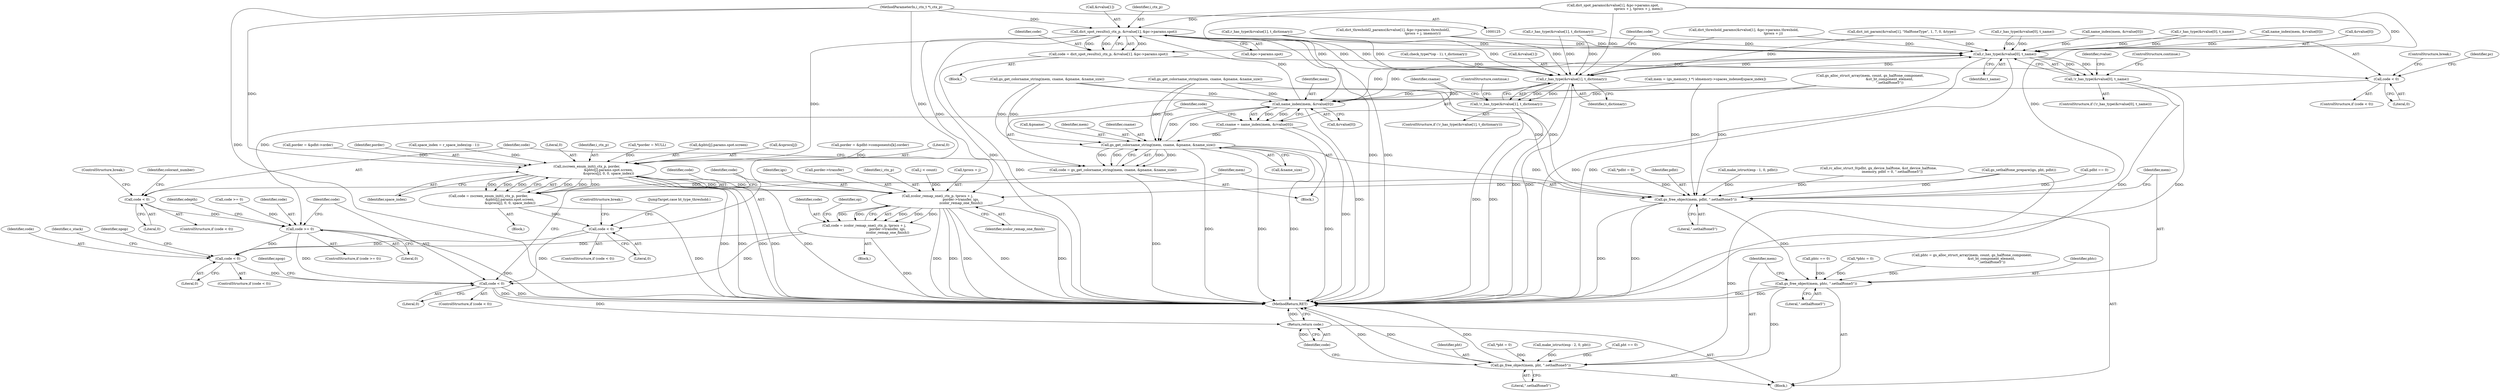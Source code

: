 digraph "0_ghostscript_f5c7555c30393e64ec1f5ab0dfae5b55b3b3fc78@pointer" {
"1000126" [label="(MethodParameterIn,i_ctx_t *i_ctx_p)"];
"1000771" [label="(Call,dict_spot_results(i_ctx_p, &rvalue[1], &pc->params.spot))"];
"1000712" [label="(Call,r_has_type(&rvalue[0], t_name))"];
"1000711" [label="(Call,!r_has_type(&rvalue[0], t_name))"];
"1000721" [label="(Call,r_has_type(&rvalue[1], t_dictionary))"];
"1000720" [label="(Call,!r_has_type(&rvalue[1], t_dictionary))"];
"1000730" [label="(Call,name_index(mem, &rvalue[0]))"];
"1000728" [label="(Call,cname = name_index(mem, &rvalue[0]))"];
"1000738" [label="(Call,gs_get_colorname_string(mem, cname, &pname, &name_size))"];
"1000736" [label="(Call,code = gs_get_colorname_string(mem, cname, &pname, &name_size))"];
"1000746" [label="(Call,code < 0)"];
"1000791" [label="(Call,code >= 0)"];
"1000983" [label="(Call,code < 0)"];
"1001013" [label="(Call,code < 0)"];
"1001029" [label="(Return,return code;)"];
"1001017" [label="(Call,gs_free_object(mem, pdht, \".sethalftone5\"))"];
"1001021" [label="(Call,gs_free_object(mem, phtc, \".sethalftone5\"))"];
"1001025" [label="(Call,gs_free_object(mem, pht, \".sethalftone5\"))"];
"1000769" [label="(Call,code = dict_spot_results(i_ctx_p, &rvalue[1], &pc->params.spot))"];
"1000784" [label="(Call,code < 0)"];
"1000927" [label="(Call,zscreen_enum_init(i_ctx_p, porder,\n                                         &phtc[j].params.spot.screen,\n                                         &sprocs[j], 0, 0, space_index))"];
"1000925" [label="(Call,code = zscreen_enum_init(i_ctx_p, porder,\n                                         &phtc[j].params.spot.screen,\n                                         &sprocs[j], 0, 0, space_index))"];
"1000948" [label="(Call,code < 0)"];
"1000967" [label="(Call,zcolor_remap_one(i_ctx_p, tprocs + j,\n                                            porder->transfer, igs,\n                                            zcolor_remap_one_finish))"];
"1000965" [label="(Call,code = zcolor_remap_one(i_ctx_p, tprocs + j,\n                                            porder->transfer, igs,\n                                            zcolor_remap_one_finish))"];
"1000409" [label="(Call,phtc == 0)"];
"1000710" [label="(ControlStructure,if (!r_has_type(&rvalue[0], t_name)))"];
"1000791" [label="(Call,code >= 0)"];
"1001028" [label="(Literal,\".sethalftone5\")"];
"1000839" [label="(Call,make_istruct(esp - 1, 0, pdht))"];
"1000386" [label="(Call,gs_alloc_struct_array(mem, count, gs_halftone_component,\n                                     &st_ht_component_element,\n                                     \".sethalftone5\"))"];
"1000726" [label="(Identifier,t_dictionary)"];
"1001027" [label="(Identifier,pht)"];
"1001014" [label="(Identifier,code)"];
"1000786" [label="(Literal,0)"];
"1000967" [label="(Call,zcolor_remap_one(i_ctx_p, tprocs + j,\n                                            porder->transfer, igs,\n                                            zcolor_remap_one_finish))"];
"1000785" [label="(Identifier,code)"];
"1000906" [label="(Call,porder = &pdht->components[k].corder)"];
"1001017" [label="(Call,gs_free_object(mem, pdht, \".sethalftone5\"))"];
"1001026" [label="(Identifier,mem)"];
"1000145" [label="(Call,*pht = 0)"];
"1000746" [label="(Call,code < 0)"];
"1000193" [label="(Call,check_type(*(op - 1), t_dictionary))"];
"1000720" [label="(Call,!r_has_type(&rvalue[1], t_dictionary))"];
"1000947" [label="(ControlStructure,if (code < 0))"];
"1000978" [label="(Identifier,op)"];
"1001016" [label="(Block,)"];
"1000751" [label="(Identifier,colorant_number)"];
"1000927" [label="(Call,zscreen_enum_init(i_ctx_p, porder,\n                                         &phtc[j].params.spot.screen,\n                                         &sprocs[j], 0, 0, space_index))"];
"1000983" [label="(Call,code < 0)"];
"1001018" [label="(Identifier,mem)"];
"1000748" [label="(Literal,0)"];
"1000393" [label="(Call,rc_alloc_struct_0(pdht, gx_device_halftone, &st_device_halftone,\n                          imemory, pdht = 0, \".sethalftone5\"))"];
"1000719" [label="(ControlStructure,if (!r_has_type(&rvalue[1], t_dictionary)))"];
"1001025" [label="(Call,gs_free_object(mem, pht, \".sethalftone5\"))"];
"1000790" [label="(ControlStructure,if (code >= 0))"];
"1000944" [label="(Literal,0)"];
"1000551" [label="(Call,dict_spot_params(&rvalue[1], &pc->params.spot,\n                                                sprocs + j, tprocs + j, mem))"];
"1000985" [label="(Literal,0)"];
"1000789" [label="(Identifier,pc)"];
"1000722" [label="(Call,&rvalue[1])"];
"1000455" [label="(Call,r_has_type(&rvalue[0], t_name))"];
"1000833" [label="(Call,make_istruct(esp - 2, 0, pht))"];
"1000975" [label="(Identifier,igs)"];
"1000868" [label="(Call,porder = &pdht->order)"];
"1000951" [label="(ControlStructure,break;)"];
"1000929" [label="(Identifier,porder)"];
"1000770" [label="(Identifier,code)"];
"1000952" [label="(JumpTarget,case ht_type_threshold:)"];
"1000948" [label="(Call,code < 0)"];
"1000405" [label="(Call,pht == 0)"];
"1000203" [label="(Call,space_index = r_space_index(op - 1))"];
"1000712" [label="(Call,r_has_type(&rvalue[0], t_name))"];
"1000772" [label="(Identifier,i_ctx_p)"];
"1000729" [label="(Identifier,cname)"];
"1000787" [label="(ControlStructure,break;)"];
"1001015" [label="(Literal,0)"];
"1000783" [label="(ControlStructure,if (code < 0))"];
"1000945" [label="(Literal,0)"];
"1000960" [label="(Block,)"];
"1000209" [label="(Call,mem = (gs_memory_t *) idmemory->spaces_indexed[space_index])"];
"1001012" [label="(ControlStructure,if (code < 0))"];
"1000745" [label="(ControlStructure,if (code < 0))"];
"1000134" [label="(Call,*phtc = 0)"];
"1000711" [label="(Call,!r_has_type(&rvalue[0], t_name))"];
"1000984" [label="(Identifier,code)"];
"1000982" [label="(ControlStructure,if (code < 0))"];
"1000717" [label="(Identifier,t_name)"];
"1001024" [label="(Literal,\".sethalftone5\")"];
"1000721" [label="(Call,r_has_type(&rvalue[1], t_dictionary))"];
"1000473" [label="(Call,name_index(mem, &rvalue[0]))"];
"1000768" [label="(Block,)"];
"1000126" [label="(MethodParameterIn,i_ctx_t *i_ctx_p)"];
"1000730" [label="(Call,name_index(mem, &rvalue[0]))"];
"1000739" [label="(Identifier,mem)"];
"1000724" [label="(Identifier,rvalue)"];
"1000295" [label="(Call,gs_get_colorname_string(mem, cname, &pname, &name_size))"];
"1000269" [label="(Call,r_has_type(&rvalue[0], t_name))"];
"1000792" [label="(Identifier,code)"];
"1000727" [label="(ControlStructure,continue;)"];
"1000771" [label="(Call,dict_spot_results(i_ctx_p, &rvalue[1], &pc->params.spot))"];
"1000612" [label="(Call,dict_threshold2_params(&rvalue[1], &pc->params.threshold2,\n                                                        tprocs + j, imemory))"];
"1000740" [label="(Identifier,cname)"];
"1001022" [label="(Identifier,mem)"];
"1000925" [label="(Call,code = zscreen_enum_init(i_ctx_p, porder,\n                                         &phtc[j].params.spot.screen,\n                                         &sprocs[j], 0, 0, space_index))"];
"1000412" [label="(Call,pdht == 0)"];
"1000737" [label="(Identifier,code)"];
"1000972" [label="(Call,porder->transfer)"];
"1000698" [label="(Block,)"];
"1000793" [label="(Literal,0)"];
"1000966" [label="(Identifier,code)"];
"1000797" [label="(Identifier,odepth)"];
"1000464" [label="(Call,r_has_type(&rvalue[1], t_dictionary))"];
"1000741" [label="(Call,&pname)"];
"1000989" [label="(Identifier,o_stack)"];
"1000287" [label="(Call,name_index(mem, &rvalue[0]))"];
"1000731" [label="(Identifier,mem)"];
"1000149" [label="(Call,*pdht = 0)"];
"1000718" [label="(ControlStructure,continue;)"];
"1001032" [label="(Identifier,npop)"];
"1001030" [label="(Identifier,code)"];
"1000968" [label="(Identifier,i_ctx_p)"];
"1001010" [label="(Identifier,npop)"];
"1000928" [label="(Identifier,i_ctx_p)"];
"1000859" [label="(Call,*porder = NULL)"];
"1000949" [label="(Identifier,code)"];
"1000852" [label="(Call,j < count)"];
"1000950" [label="(Literal,0)"];
"1000965" [label="(Call,code = zcolor_remap_one(i_ctx_p, tprocs + j,\n                                            porder->transfer, igs,\n                                            zcolor_remap_one_finish))"];
"1000384" [label="(Call,phtc = gs_alloc_struct_array(mem, count, gs_halftone_component,\n                                     &st_ht_component_element,\n                                     \".sethalftone5\"))"];
"1000681" [label="(Call,gs_sethalftone_prepare(igs, pht, pdht))"];
"1000738" [label="(Call,gs_get_colorname_string(mem, cname, &pname, &name_size))"];
"1000930" [label="(Call,&phtc[j].params.spot.screen)"];
"1000736" [label="(Call,code = gs_get_colorname_string(mem, cname, &pname, &name_size))"];
"1000777" [label="(Call,&pc->params.spot)"];
"1000923" [label="(Block,)"];
"1000769" [label="(Call,code = dict_spot_results(i_ctx_p, &rvalue[1], &pc->params.spot))"];
"1000784" [label="(Call,code < 0)"];
"1000713" [label="(Call,&rvalue[0])"];
"1001023" [label="(Identifier,phtc)"];
"1000946" [label="(Identifier,space_index)"];
"1000749" [label="(ControlStructure,break;)"];
"1000969" [label="(Call,tprocs + j)"];
"1001021" [label="(Call,gs_free_object(mem, phtc, \".sethalftone5\"))"];
"1001029" [label="(Return,return code;)"];
"1000728" [label="(Call,cname = name_index(mem, &rvalue[0]))"];
"1000747" [label="(Identifier,code)"];
"1000940" [label="(Call,&sprocs[j])"];
"1000589" [label="(Call,dict_threshold_params(&rvalue[1], &pc->params.threshold,\n                                                        tprocs + j))"];
"1001042" [label="(MethodReturn,RET)"];
"1001019" [label="(Identifier,pdht)"];
"1000743" [label="(Call,&name_size)"];
"1000732" [label="(Call,&rvalue[0])"];
"1000976" [label="(Identifier,zcolor_remap_one_finish)"];
"1001020" [label="(Literal,\".sethalftone5\")"];
"1000521" [label="(Call,dict_int_param(&rvalue[1], \"HalftoneType\", 1, 7, 0, &type))"];
"1001013" [label="(Call,code < 0)"];
"1000773" [label="(Call,&rvalue[1])"];
"1000278" [label="(Call,r_has_type(&rvalue[1], t_dictionary))"];
"1000686" [label="(Call,code >= 0)"];
"1000926" [label="(Identifier,code)"];
"1000481" [label="(Call,gs_get_colorname_string(mem, cname, &pname, &name_size))"];
"1000126" -> "1000125"  [label="AST: "];
"1000126" -> "1001042"  [label="DDG: "];
"1000126" -> "1000771"  [label="DDG: "];
"1000126" -> "1000927"  [label="DDG: "];
"1000126" -> "1000967"  [label="DDG: "];
"1000771" -> "1000769"  [label="AST: "];
"1000771" -> "1000777"  [label="CFG: "];
"1000772" -> "1000771"  [label="AST: "];
"1000773" -> "1000771"  [label="AST: "];
"1000777" -> "1000771"  [label="AST: "];
"1000769" -> "1000771"  [label="CFG: "];
"1000771" -> "1001042"  [label="DDG: "];
"1000771" -> "1001042"  [label="DDG: "];
"1000771" -> "1001042"  [label="DDG: "];
"1000771" -> "1000712"  [label="DDG: "];
"1000771" -> "1000721"  [label="DDG: "];
"1000771" -> "1000769"  [label="DDG: "];
"1000771" -> "1000769"  [label="DDG: "];
"1000771" -> "1000769"  [label="DDG: "];
"1000721" -> "1000771"  [label="DDG: "];
"1000730" -> "1000771"  [label="DDG: "];
"1000551" -> "1000771"  [label="DDG: "];
"1000771" -> "1000927"  [label="DDG: "];
"1000771" -> "1000967"  [label="DDG: "];
"1000712" -> "1000711"  [label="AST: "];
"1000712" -> "1000717"  [label="CFG: "];
"1000713" -> "1000712"  [label="AST: "];
"1000717" -> "1000712"  [label="AST: "];
"1000711" -> "1000712"  [label="CFG: "];
"1000712" -> "1001042"  [label="DDG: "];
"1000712" -> "1001042"  [label="DDG: "];
"1000712" -> "1000711"  [label="DDG: "];
"1000712" -> "1000711"  [label="DDG: "];
"1000464" -> "1000712"  [label="DDG: "];
"1000589" -> "1000712"  [label="DDG: "];
"1000287" -> "1000712"  [label="DDG: "];
"1000473" -> "1000712"  [label="DDG: "];
"1000269" -> "1000712"  [label="DDG: "];
"1000269" -> "1000712"  [label="DDG: "];
"1000721" -> "1000712"  [label="DDG: "];
"1000730" -> "1000712"  [label="DDG: "];
"1000551" -> "1000712"  [label="DDG: "];
"1000278" -> "1000712"  [label="DDG: "];
"1000455" -> "1000712"  [label="DDG: "];
"1000455" -> "1000712"  [label="DDG: "];
"1000612" -> "1000712"  [label="DDG: "];
"1000521" -> "1000712"  [label="DDG: "];
"1000712" -> "1000721"  [label="DDG: "];
"1000712" -> "1000730"  [label="DDG: "];
"1000711" -> "1000710"  [label="AST: "];
"1000718" -> "1000711"  [label="CFG: "];
"1000724" -> "1000711"  [label="CFG: "];
"1000711" -> "1001042"  [label="DDG: "];
"1000711" -> "1001042"  [label="DDG: "];
"1000721" -> "1000720"  [label="AST: "];
"1000721" -> "1000726"  [label="CFG: "];
"1000722" -> "1000721"  [label="AST: "];
"1000726" -> "1000721"  [label="AST: "];
"1000720" -> "1000721"  [label="CFG: "];
"1000721" -> "1001042"  [label="DDG: "];
"1000721" -> "1001042"  [label="DDG: "];
"1000721" -> "1000720"  [label="DDG: "];
"1000721" -> "1000720"  [label="DDG: "];
"1000464" -> "1000721"  [label="DDG: "];
"1000464" -> "1000721"  [label="DDG: "];
"1000589" -> "1000721"  [label="DDG: "];
"1000551" -> "1000721"  [label="DDG: "];
"1000278" -> "1000721"  [label="DDG: "];
"1000278" -> "1000721"  [label="DDG: "];
"1000612" -> "1000721"  [label="DDG: "];
"1000521" -> "1000721"  [label="DDG: "];
"1000193" -> "1000721"  [label="DDG: "];
"1000721" -> "1000730"  [label="DDG: "];
"1000720" -> "1000719"  [label="AST: "];
"1000727" -> "1000720"  [label="CFG: "];
"1000729" -> "1000720"  [label="CFG: "];
"1000720" -> "1001042"  [label="DDG: "];
"1000720" -> "1001042"  [label="DDG: "];
"1000730" -> "1000728"  [label="AST: "];
"1000730" -> "1000732"  [label="CFG: "];
"1000731" -> "1000730"  [label="AST: "];
"1000732" -> "1000730"  [label="AST: "];
"1000728" -> "1000730"  [label="CFG: "];
"1000730" -> "1001042"  [label="DDG: "];
"1000730" -> "1000728"  [label="DDG: "];
"1000730" -> "1000728"  [label="DDG: "];
"1000295" -> "1000730"  [label="DDG: "];
"1000738" -> "1000730"  [label="DDG: "];
"1000386" -> "1000730"  [label="DDG: "];
"1000481" -> "1000730"  [label="DDG: "];
"1000209" -> "1000730"  [label="DDG: "];
"1000551" -> "1000730"  [label="DDG: "];
"1000730" -> "1000738"  [label="DDG: "];
"1000728" -> "1000698"  [label="AST: "];
"1000729" -> "1000728"  [label="AST: "];
"1000737" -> "1000728"  [label="CFG: "];
"1000728" -> "1001042"  [label="DDG: "];
"1000728" -> "1000738"  [label="DDG: "];
"1000738" -> "1000736"  [label="AST: "];
"1000738" -> "1000743"  [label="CFG: "];
"1000739" -> "1000738"  [label="AST: "];
"1000740" -> "1000738"  [label="AST: "];
"1000741" -> "1000738"  [label="AST: "];
"1000743" -> "1000738"  [label="AST: "];
"1000736" -> "1000738"  [label="CFG: "];
"1000738" -> "1001042"  [label="DDG: "];
"1000738" -> "1001042"  [label="DDG: "];
"1000738" -> "1001042"  [label="DDG: "];
"1000738" -> "1001042"  [label="DDG: "];
"1000738" -> "1000736"  [label="DDG: "];
"1000738" -> "1000736"  [label="DDG: "];
"1000738" -> "1000736"  [label="DDG: "];
"1000738" -> "1000736"  [label="DDG: "];
"1000295" -> "1000738"  [label="DDG: "];
"1000295" -> "1000738"  [label="DDG: "];
"1000481" -> "1000738"  [label="DDG: "];
"1000481" -> "1000738"  [label="DDG: "];
"1000738" -> "1001017"  [label="DDG: "];
"1000736" -> "1000698"  [label="AST: "];
"1000737" -> "1000736"  [label="AST: "];
"1000747" -> "1000736"  [label="CFG: "];
"1000736" -> "1001042"  [label="DDG: "];
"1000736" -> "1000746"  [label="DDG: "];
"1000746" -> "1000745"  [label="AST: "];
"1000746" -> "1000748"  [label="CFG: "];
"1000747" -> "1000746"  [label="AST: "];
"1000748" -> "1000746"  [label="AST: "];
"1000749" -> "1000746"  [label="CFG: "];
"1000751" -> "1000746"  [label="CFG: "];
"1000746" -> "1000791"  [label="DDG: "];
"1000791" -> "1000790"  [label="AST: "];
"1000791" -> "1000793"  [label="CFG: "];
"1000792" -> "1000791"  [label="AST: "];
"1000793" -> "1000791"  [label="AST: "];
"1000797" -> "1000791"  [label="CFG: "];
"1001014" -> "1000791"  [label="CFG: "];
"1000791" -> "1001042"  [label="DDG: "];
"1000784" -> "1000791"  [label="DDG: "];
"1000686" -> "1000791"  [label="DDG: "];
"1000791" -> "1000983"  [label="DDG: "];
"1000791" -> "1001013"  [label="DDG: "];
"1000983" -> "1000982"  [label="AST: "];
"1000983" -> "1000985"  [label="CFG: "];
"1000984" -> "1000983"  [label="AST: "];
"1000985" -> "1000983"  [label="AST: "];
"1000989" -> "1000983"  [label="CFG: "];
"1001010" -> "1000983"  [label="CFG: "];
"1000965" -> "1000983"  [label="DDG: "];
"1000948" -> "1000983"  [label="DDG: "];
"1000983" -> "1001013"  [label="DDG: "];
"1001013" -> "1001012"  [label="AST: "];
"1001013" -> "1001015"  [label="CFG: "];
"1001014" -> "1001013"  [label="AST: "];
"1001015" -> "1001013"  [label="AST: "];
"1001018" -> "1001013"  [label="CFG: "];
"1001032" -> "1001013"  [label="CFG: "];
"1001013" -> "1001042"  [label="DDG: "];
"1001013" -> "1001042"  [label="DDG: "];
"1000965" -> "1001013"  [label="DDG: "];
"1000948" -> "1001013"  [label="DDG: "];
"1001013" -> "1001029"  [label="DDG: "];
"1001029" -> "1001016"  [label="AST: "];
"1001029" -> "1001030"  [label="CFG: "];
"1001030" -> "1001029"  [label="AST: "];
"1001042" -> "1001029"  [label="CFG: "];
"1001029" -> "1001042"  [label="DDG: "];
"1001030" -> "1001029"  [label="DDG: "];
"1001017" -> "1001016"  [label="AST: "];
"1001017" -> "1001020"  [label="CFG: "];
"1001018" -> "1001017"  [label="AST: "];
"1001019" -> "1001017"  [label="AST: "];
"1001020" -> "1001017"  [label="AST: "];
"1001022" -> "1001017"  [label="CFG: "];
"1001017" -> "1001042"  [label="DDG: "];
"1001017" -> "1001042"  [label="DDG: "];
"1000295" -> "1001017"  [label="DDG: "];
"1000386" -> "1001017"  [label="DDG: "];
"1000481" -> "1001017"  [label="DDG: "];
"1000209" -> "1001017"  [label="DDG: "];
"1000551" -> "1001017"  [label="DDG: "];
"1000839" -> "1001017"  [label="DDG: "];
"1000412" -> "1001017"  [label="DDG: "];
"1000149" -> "1001017"  [label="DDG: "];
"1000393" -> "1001017"  [label="DDG: "];
"1000681" -> "1001017"  [label="DDG: "];
"1001017" -> "1001021"  [label="DDG: "];
"1001021" -> "1001016"  [label="AST: "];
"1001021" -> "1001024"  [label="CFG: "];
"1001022" -> "1001021"  [label="AST: "];
"1001023" -> "1001021"  [label="AST: "];
"1001024" -> "1001021"  [label="AST: "];
"1001026" -> "1001021"  [label="CFG: "];
"1001021" -> "1001042"  [label="DDG: "];
"1001021" -> "1001042"  [label="DDG: "];
"1000409" -> "1001021"  [label="DDG: "];
"1000134" -> "1001021"  [label="DDG: "];
"1000384" -> "1001021"  [label="DDG: "];
"1001021" -> "1001025"  [label="DDG: "];
"1001025" -> "1001016"  [label="AST: "];
"1001025" -> "1001028"  [label="CFG: "];
"1001026" -> "1001025"  [label="AST: "];
"1001027" -> "1001025"  [label="AST: "];
"1001028" -> "1001025"  [label="AST: "];
"1001030" -> "1001025"  [label="CFG: "];
"1001025" -> "1001042"  [label="DDG: "];
"1001025" -> "1001042"  [label="DDG: "];
"1001025" -> "1001042"  [label="DDG: "];
"1000833" -> "1001025"  [label="DDG: "];
"1000681" -> "1001025"  [label="DDG: "];
"1000405" -> "1001025"  [label="DDG: "];
"1000145" -> "1001025"  [label="DDG: "];
"1000769" -> "1000768"  [label="AST: "];
"1000770" -> "1000769"  [label="AST: "];
"1000785" -> "1000769"  [label="CFG: "];
"1000769" -> "1001042"  [label="DDG: "];
"1000769" -> "1000784"  [label="DDG: "];
"1000784" -> "1000783"  [label="AST: "];
"1000784" -> "1000786"  [label="CFG: "];
"1000785" -> "1000784"  [label="AST: "];
"1000786" -> "1000784"  [label="AST: "];
"1000787" -> "1000784"  [label="CFG: "];
"1000789" -> "1000784"  [label="CFG: "];
"1000927" -> "1000925"  [label="AST: "];
"1000927" -> "1000946"  [label="CFG: "];
"1000928" -> "1000927"  [label="AST: "];
"1000929" -> "1000927"  [label="AST: "];
"1000930" -> "1000927"  [label="AST: "];
"1000940" -> "1000927"  [label="AST: "];
"1000944" -> "1000927"  [label="AST: "];
"1000945" -> "1000927"  [label="AST: "];
"1000946" -> "1000927"  [label="AST: "];
"1000925" -> "1000927"  [label="CFG: "];
"1000927" -> "1001042"  [label="DDG: "];
"1000927" -> "1001042"  [label="DDG: "];
"1000927" -> "1001042"  [label="DDG: "];
"1000927" -> "1001042"  [label="DDG: "];
"1000927" -> "1001042"  [label="DDG: "];
"1000927" -> "1000925"  [label="DDG: "];
"1000927" -> "1000925"  [label="DDG: "];
"1000927" -> "1000925"  [label="DDG: "];
"1000927" -> "1000925"  [label="DDG: "];
"1000927" -> "1000925"  [label="DDG: "];
"1000927" -> "1000925"  [label="DDG: "];
"1000967" -> "1000927"  [label="DDG: "];
"1000906" -> "1000927"  [label="DDG: "];
"1000859" -> "1000927"  [label="DDG: "];
"1000868" -> "1000927"  [label="DDG: "];
"1000203" -> "1000927"  [label="DDG: "];
"1000927" -> "1000967"  [label="DDG: "];
"1000925" -> "1000923"  [label="AST: "];
"1000926" -> "1000925"  [label="AST: "];
"1000949" -> "1000925"  [label="CFG: "];
"1000925" -> "1001042"  [label="DDG: "];
"1000925" -> "1000948"  [label="DDG: "];
"1000948" -> "1000947"  [label="AST: "];
"1000948" -> "1000950"  [label="CFG: "];
"1000949" -> "1000948"  [label="AST: "];
"1000950" -> "1000948"  [label="AST: "];
"1000951" -> "1000948"  [label="CFG: "];
"1000952" -> "1000948"  [label="CFG: "];
"1000967" -> "1000965"  [label="AST: "];
"1000967" -> "1000976"  [label="CFG: "];
"1000968" -> "1000967"  [label="AST: "];
"1000969" -> "1000967"  [label="AST: "];
"1000972" -> "1000967"  [label="AST: "];
"1000975" -> "1000967"  [label="AST: "];
"1000976" -> "1000967"  [label="AST: "];
"1000965" -> "1000967"  [label="CFG: "];
"1000967" -> "1001042"  [label="DDG: "];
"1000967" -> "1001042"  [label="DDG: "];
"1000967" -> "1001042"  [label="DDG: "];
"1000967" -> "1001042"  [label="DDG: "];
"1000967" -> "1001042"  [label="DDG: "];
"1000967" -> "1000965"  [label="DDG: "];
"1000967" -> "1000965"  [label="DDG: "];
"1000967" -> "1000965"  [label="DDG: "];
"1000967" -> "1000965"  [label="DDG: "];
"1000967" -> "1000965"  [label="DDG: "];
"1000852" -> "1000967"  [label="DDG: "];
"1000681" -> "1000967"  [label="DDG: "];
"1000965" -> "1000960"  [label="AST: "];
"1000966" -> "1000965"  [label="AST: "];
"1000978" -> "1000965"  [label="CFG: "];
"1000965" -> "1001042"  [label="DDG: "];
}
